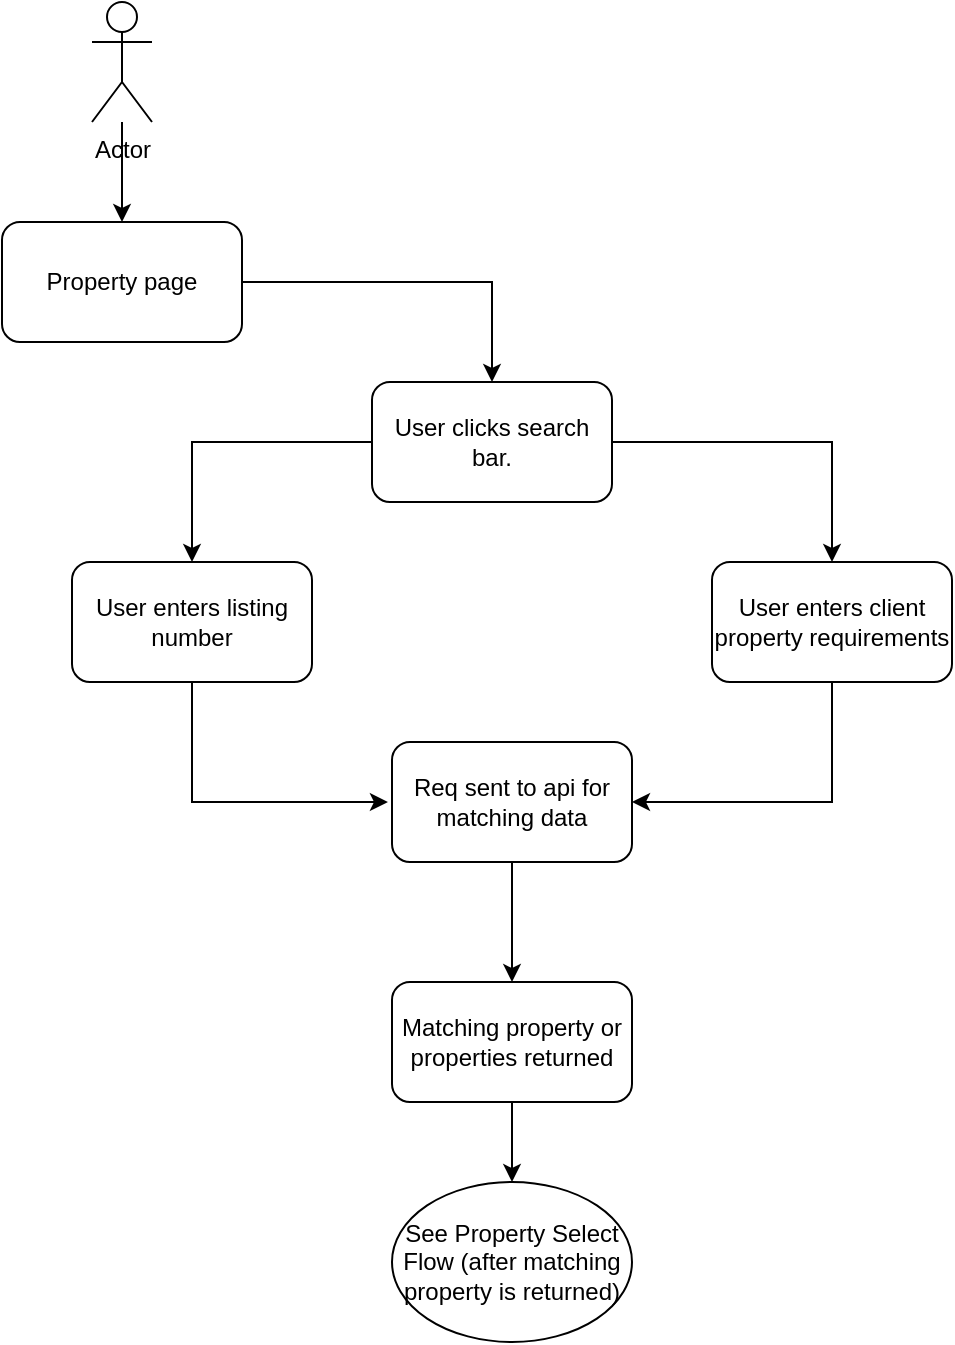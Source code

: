 <mxfile>
    <diagram name="Page-1" id="NpbVZTM5QQTxwl8F8GsM">
        <mxGraphModel dx="1130" dy="787" grid="1" gridSize="10" guides="1" tooltips="1" connect="1" arrows="1" fold="1" page="1" pageScale="1" pageWidth="850" pageHeight="1100" math="0" shadow="0">
            <root>
                <mxCell id="0"/>
                <mxCell id="1" parent="0"/>
                <mxCell id="TC6UTmdnPqjUsywXjG_d-3" value="" style="edgeStyle=orthogonalEdgeStyle;rounded=0;orthogonalLoop=1;jettySize=auto;html=1;" parent="1" source="TC6UTmdnPqjUsywXjG_d-1" target="TC6UTmdnPqjUsywXjG_d-2" edge="1">
                    <mxGeometry relative="1" as="geometry"/>
                </mxCell>
                <mxCell id="TC6UTmdnPqjUsywXjG_d-1" value="Actor" style="shape=umlActor;verticalLabelPosition=bottom;verticalAlign=top;html=1;outlineConnect=0;" parent="1" vertex="1">
                    <mxGeometry x="410" y="60" width="30" height="60" as="geometry"/>
                </mxCell>
                <mxCell id="TC6UTmdnPqjUsywXjG_d-8" style="edgeStyle=orthogonalEdgeStyle;rounded=0;orthogonalLoop=1;jettySize=auto;html=1;entryX=0.5;entryY=0;entryDx=0;entryDy=0;" parent="1" source="TC6UTmdnPqjUsywXjG_d-2" target="TC6UTmdnPqjUsywXjG_d-6" edge="1">
                    <mxGeometry relative="1" as="geometry"/>
                </mxCell>
                <mxCell id="TC6UTmdnPqjUsywXjG_d-2" value="Property page" style="rounded=1;whiteSpace=wrap;html=1;" parent="1" vertex="1">
                    <mxGeometry x="365" y="170" width="120" height="60" as="geometry"/>
                </mxCell>
                <mxCell id="TC6UTmdnPqjUsywXjG_d-11" style="edgeStyle=orthogonalEdgeStyle;rounded=0;orthogonalLoop=1;jettySize=auto;html=1;" parent="1" source="TC6UTmdnPqjUsywXjG_d-6" target="TC6UTmdnPqjUsywXjG_d-10" edge="1">
                    <mxGeometry relative="1" as="geometry"/>
                </mxCell>
                <mxCell id="TC6UTmdnPqjUsywXjG_d-13" style="edgeStyle=orthogonalEdgeStyle;rounded=0;orthogonalLoop=1;jettySize=auto;html=1;" parent="1" source="TC6UTmdnPqjUsywXjG_d-6" target="TC6UTmdnPqjUsywXjG_d-12" edge="1">
                    <mxGeometry relative="1" as="geometry"/>
                </mxCell>
                <mxCell id="TC6UTmdnPqjUsywXjG_d-6" value="User clicks search bar." style="rounded=1;whiteSpace=wrap;html=1;" parent="1" vertex="1">
                    <mxGeometry x="550" y="250" width="120" height="60" as="geometry"/>
                </mxCell>
                <mxCell id="TC6UTmdnPqjUsywXjG_d-16" style="edgeStyle=orthogonalEdgeStyle;rounded=0;orthogonalLoop=1;jettySize=auto;html=1;entryX=-0.017;entryY=0.375;entryDx=0;entryDy=0;entryPerimeter=0;exitX=0.5;exitY=1;exitDx=0;exitDy=0;" parent="1" source="TC6UTmdnPqjUsywXjG_d-10" edge="1">
                    <mxGeometry relative="1" as="geometry">
                        <mxPoint x="557.96" y="460" as="targetPoint"/>
                        <Array as="points">
                            <mxPoint x="460" y="460"/>
                        </Array>
                    </mxGeometry>
                </mxCell>
                <mxCell id="TC6UTmdnPqjUsywXjG_d-10" value="User enters listing number" style="rounded=1;whiteSpace=wrap;html=1;" parent="1" vertex="1">
                    <mxGeometry x="400" y="340" width="120" height="60" as="geometry"/>
                </mxCell>
                <mxCell id="TC6UTmdnPqjUsywXjG_d-12" value="User enters client property requirements" style="rounded=1;whiteSpace=wrap;html=1;" parent="1" vertex="1">
                    <mxGeometry x="720" y="340" width="120" height="60" as="geometry"/>
                </mxCell>
                <mxCell id="TC6UTmdnPqjUsywXjG_d-19" value="" style="edgeStyle=orthogonalEdgeStyle;rounded=0;orthogonalLoop=1;jettySize=auto;html=1;" parent="1" target="TC6UTmdnPqjUsywXjG_d-18" edge="1">
                    <mxGeometry relative="1" as="geometry">
                        <Array as="points">
                            <mxPoint x="620" y="490"/>
                            <mxPoint x="620" y="490"/>
                        </Array>
                        <mxPoint x="620" y="510" as="sourcePoint"/>
                    </mxGeometry>
                </mxCell>
                <mxCell id="TC6UTmdnPqjUsywXjG_d-17" style="edgeStyle=orthogonalEdgeStyle;rounded=0;orthogonalLoop=1;jettySize=auto;html=1;entryX=1;entryY=0.5;entryDx=0;entryDy=0;exitX=0.5;exitY=1;exitDx=0;exitDy=0;" parent="1" source="TC6UTmdnPqjUsywXjG_d-12" target="9" edge="1">
                    <mxGeometry relative="1" as="geometry">
                        <mxPoint x="679.04" y="459.04" as="targetPoint"/>
                    </mxGeometry>
                </mxCell>
                <mxCell id="5" value="" style="edgeStyle=none;html=1;" edge="1" parent="1" source="TC6UTmdnPqjUsywXjG_d-18" target="4">
                    <mxGeometry relative="1" as="geometry"/>
                </mxCell>
                <mxCell id="TC6UTmdnPqjUsywXjG_d-18" value="Matching property or properties returned" style="rounded=1;whiteSpace=wrap;html=1;" parent="1" vertex="1">
                    <mxGeometry x="560" y="550" width="120" height="60" as="geometry"/>
                </mxCell>
                <mxCell id="4" value="See Property Select Flow (after matching property is returned)" style="ellipse;whiteSpace=wrap;html=1;" vertex="1" parent="1">
                    <mxGeometry x="560" y="650" width="120" height="80" as="geometry"/>
                </mxCell>
                <mxCell id="9" value="Req sent to api for matching data" style="rounded=1;whiteSpace=wrap;html=1;" vertex="1" parent="1">
                    <mxGeometry x="560" y="430" width="120" height="60" as="geometry"/>
                </mxCell>
            </root>
        </mxGraphModel>
    </diagram>
</mxfile>